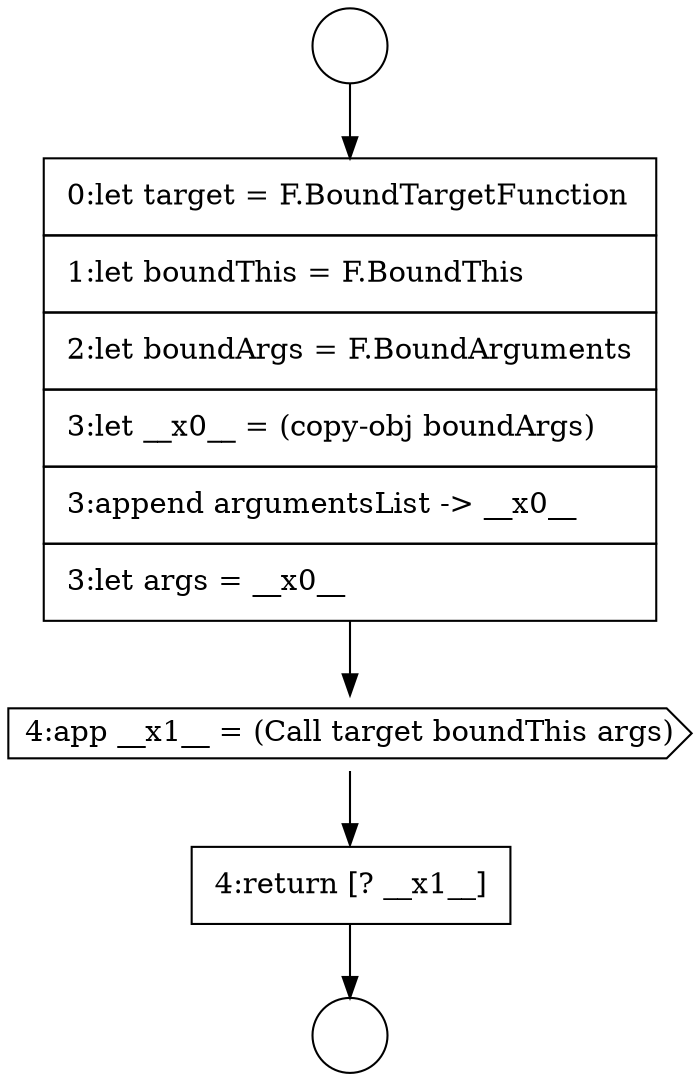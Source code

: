 digraph {
  node2559 [shape=circle label=" " color="black" fillcolor="white" style=filled]
  node2562 [shape=cds, label=<<font color="black">4:app __x1__ = (Call target boundThis args)</font>> color="black" fillcolor="white" style=filled]
  node2560 [shape=circle label=" " color="black" fillcolor="white" style=filled]
  node2561 [shape=none, margin=0, label=<<font color="black">
    <table border="0" cellborder="1" cellspacing="0" cellpadding="10">
      <tr><td align="left">0:let target = F.BoundTargetFunction</td></tr>
      <tr><td align="left">1:let boundThis = F.BoundThis</td></tr>
      <tr><td align="left">2:let boundArgs = F.BoundArguments</td></tr>
      <tr><td align="left">3:let __x0__ = (copy-obj boundArgs)</td></tr>
      <tr><td align="left">3:append argumentsList -&gt; __x0__</td></tr>
      <tr><td align="left">3:let args = __x0__</td></tr>
    </table>
  </font>> color="black" fillcolor="white" style=filled]
  node2563 [shape=none, margin=0, label=<<font color="black">
    <table border="0" cellborder="1" cellspacing="0" cellpadding="10">
      <tr><td align="left">4:return [? __x1__]</td></tr>
    </table>
  </font>> color="black" fillcolor="white" style=filled]
  node2559 -> node2561 [ color="black"]
  node2561 -> node2562 [ color="black"]
  node2562 -> node2563 [ color="black"]
  node2563 -> node2560 [ color="black"]
}

